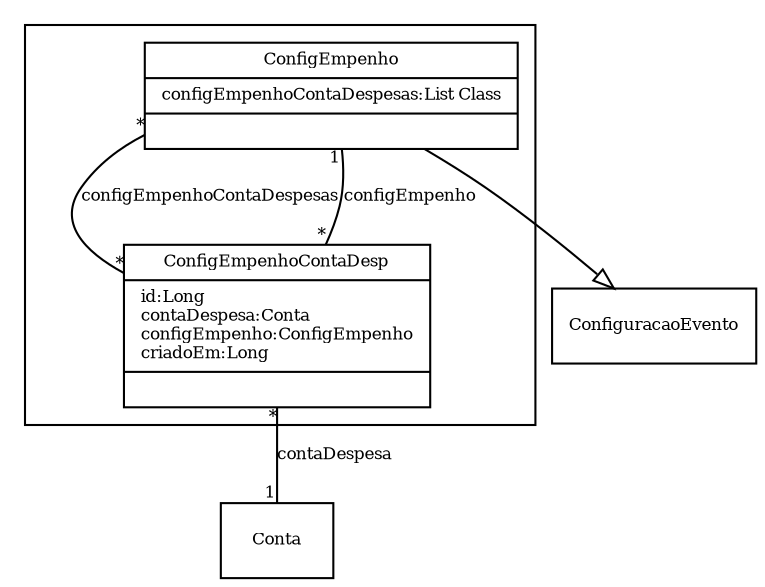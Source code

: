 digraph G{
fontname = "Times-Roman"
fontsize = 8

node [
        fontname = "Times-Roman"
        fontsize = 8
        shape = "record"
]

edge [
        fontname = "Times-Roman"
        fontsize = 8
]

subgraph clusterCONFIGURACAO_DE_EMPENHO
{
ConfigEmpenho [label = "{ConfigEmpenho|configEmpenhoContaDespesas:List Class\l|\l}"]
ConfigEmpenhoContaDesp [label = "{ConfigEmpenhoContaDesp|id:Long\lcontaDespesa:Conta\lconfigEmpenho:ConfigEmpenho\lcriadoEm:Long\l|\l}"]
}
edge [arrowhead = "none" headlabel = "*" taillabel = "*"] ConfigEmpenho -> ConfigEmpenhoContaDesp [label = "configEmpenhoContaDespesas"]
edge [ arrowhead = "empty" headlabel = "" taillabel = ""] ConfigEmpenho -> ConfiguracaoEvento
edge [arrowhead = "none" headlabel = "1" taillabel = "*"] ConfigEmpenhoContaDesp -> Conta [label = "contaDespesa"]
edge [arrowhead = "none" headlabel = "1" taillabel = "*"] ConfigEmpenhoContaDesp -> ConfigEmpenho [label = "configEmpenho"]
}
